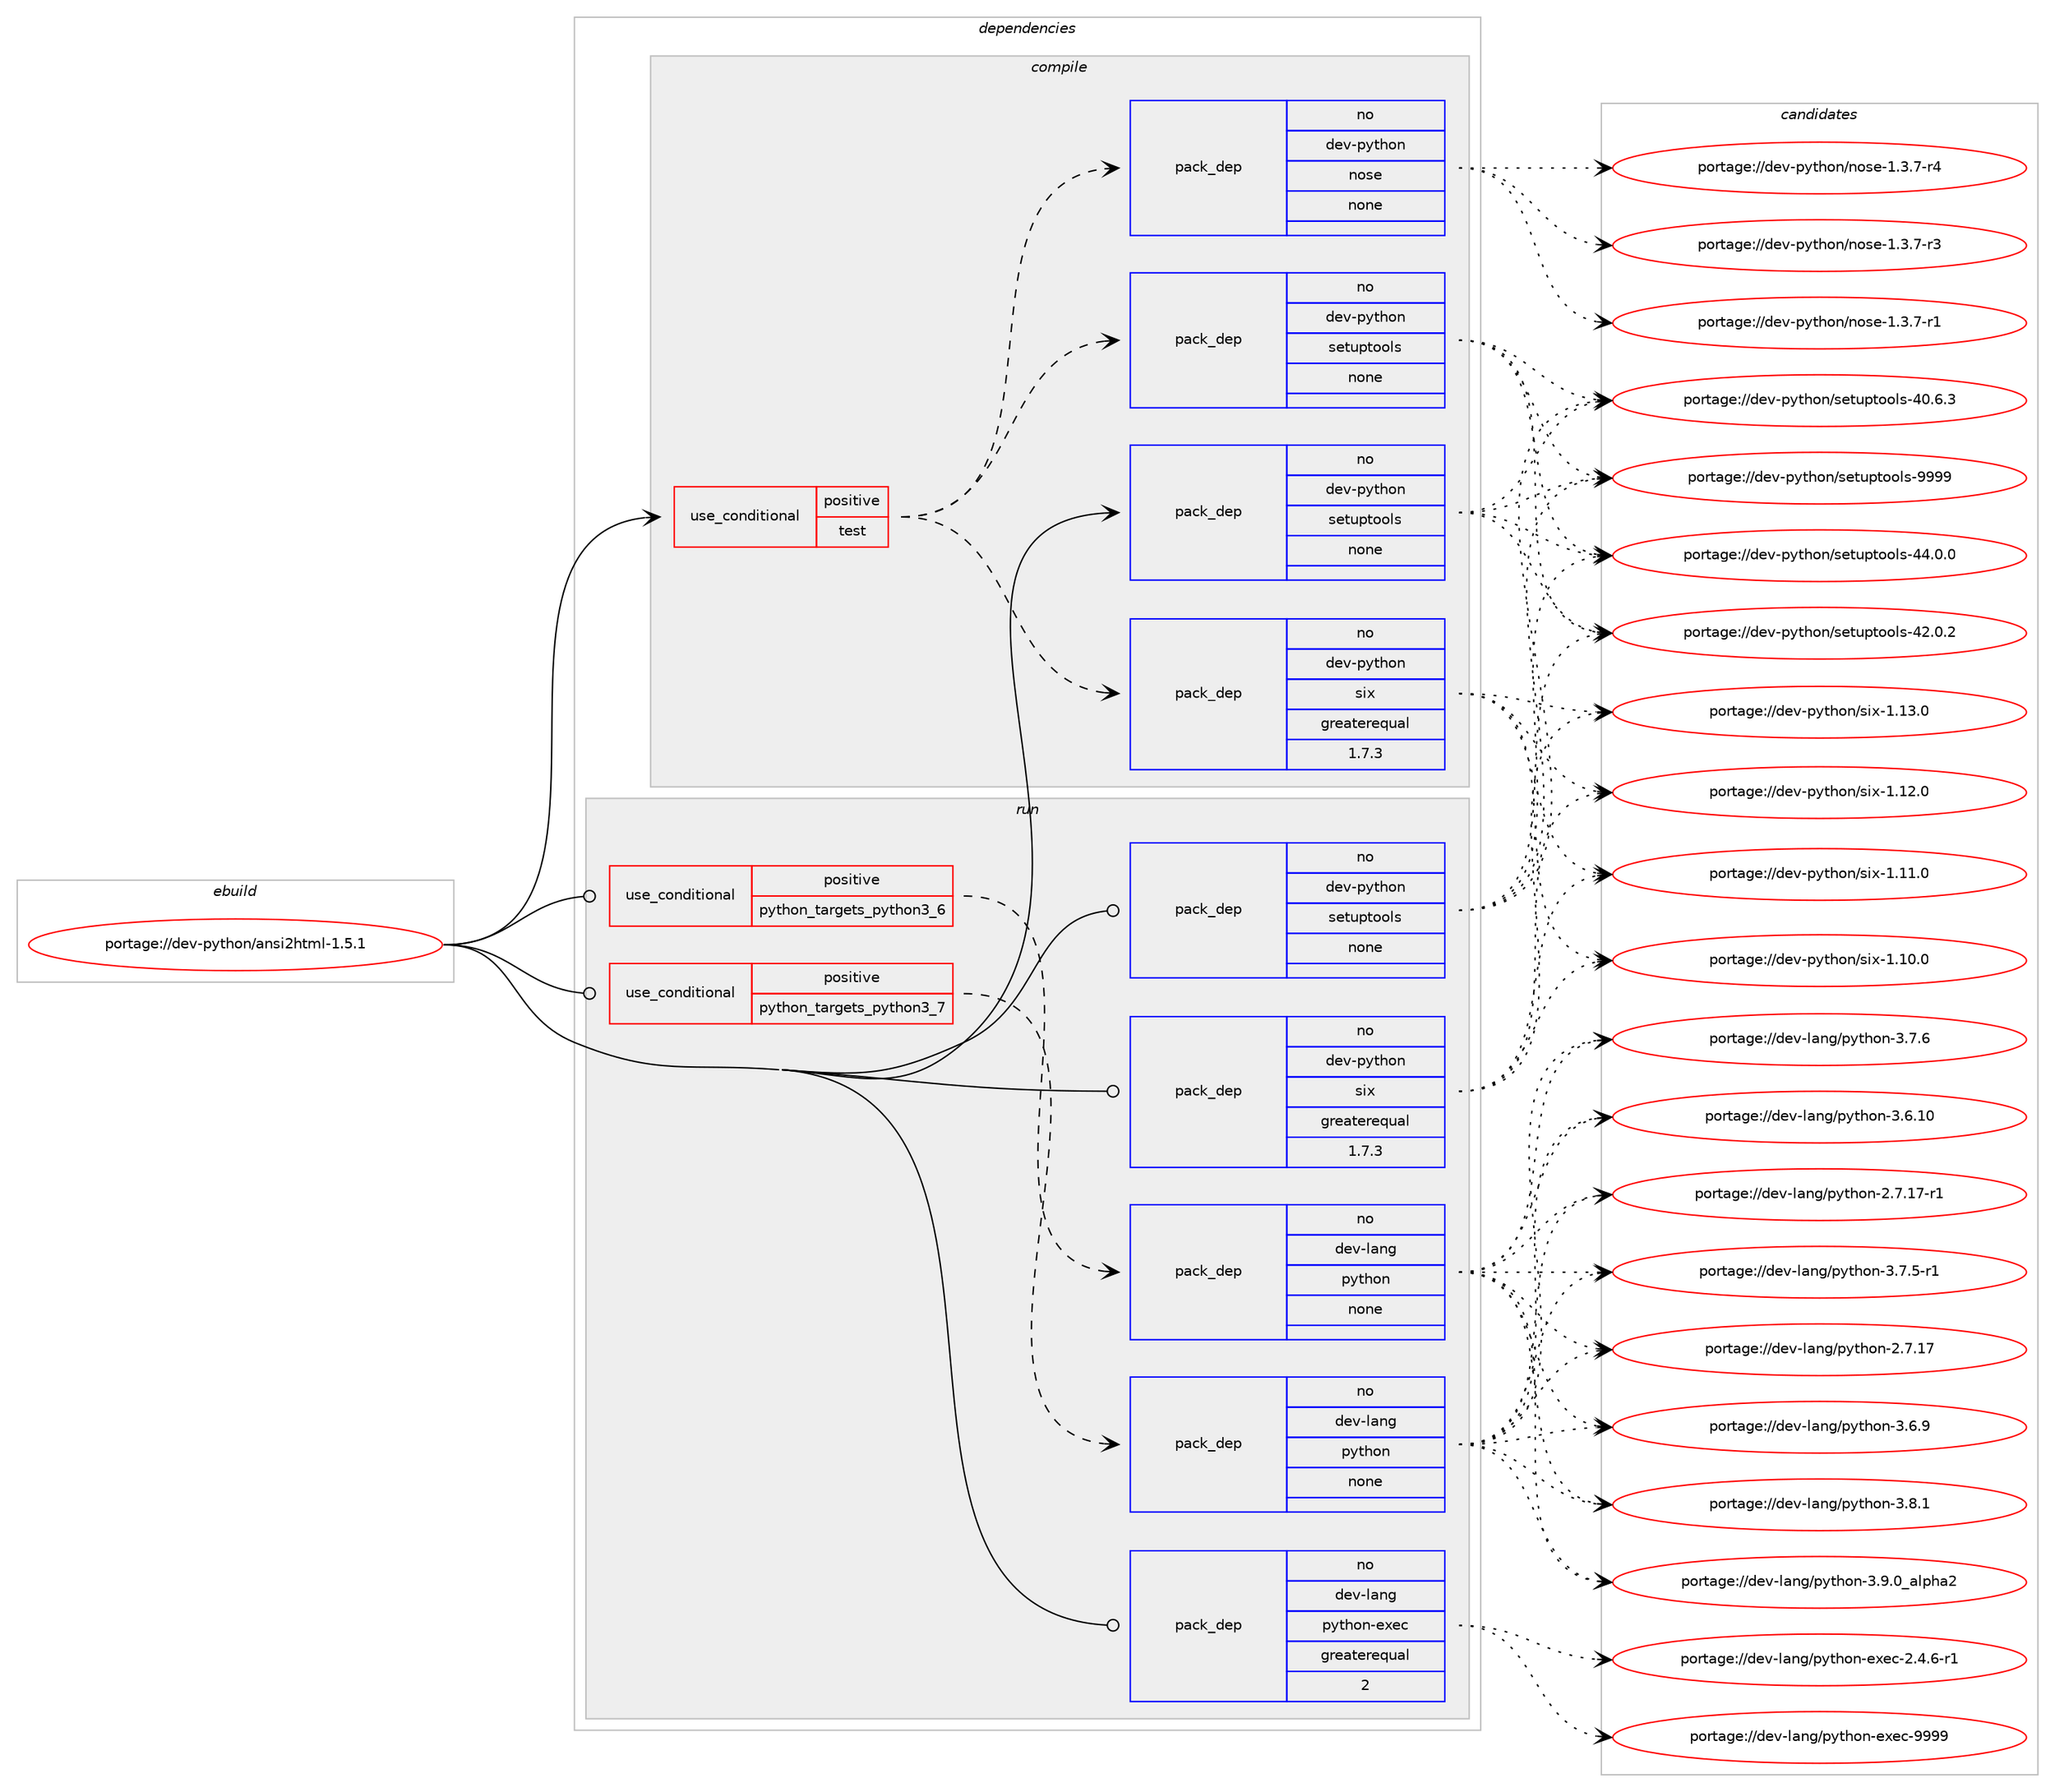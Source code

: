 digraph prolog {

# *************
# Graph options
# *************

newrank=true;
concentrate=true;
compound=true;
graph [rankdir=LR,fontname=Helvetica,fontsize=10,ranksep=1.5];#, ranksep=2.5, nodesep=0.2];
edge  [arrowhead=vee];
node  [fontname=Helvetica,fontsize=10];

# **********
# The ebuild
# **********

subgraph cluster_leftcol {
color=gray;
rank=same;
label=<<i>ebuild</i>>;
id [label="portage://dev-python/ansi2html-1.5.1", color=red, width=4, href="../dev-python/ansi2html-1.5.1.svg"];
}

# ****************
# The dependencies
# ****************

subgraph cluster_midcol {
color=gray;
label=<<i>dependencies</i>>;
subgraph cluster_compile {
fillcolor="#eeeeee";
style=filled;
label=<<i>compile</i>>;
subgraph cond119080 {
dependency471804 [label=<<TABLE BORDER="0" CELLBORDER="1" CELLSPACING="0" CELLPADDING="4"><TR><TD ROWSPAN="3" CELLPADDING="10">use_conditional</TD></TR><TR><TD>positive</TD></TR><TR><TD>test</TD></TR></TABLE>>, shape=none, color=red];
subgraph pack347709 {
dependency471805 [label=<<TABLE BORDER="0" CELLBORDER="1" CELLSPACING="0" CELLPADDING="4" WIDTH="220"><TR><TD ROWSPAN="6" CELLPADDING="30">pack_dep</TD></TR><TR><TD WIDTH="110">no</TD></TR><TR><TD>dev-python</TD></TR><TR><TD>setuptools</TD></TR><TR><TD>none</TD></TR><TR><TD></TD></TR></TABLE>>, shape=none, color=blue];
}
dependency471804:e -> dependency471805:w [weight=20,style="dashed",arrowhead="vee"];
subgraph pack347710 {
dependency471806 [label=<<TABLE BORDER="0" CELLBORDER="1" CELLSPACING="0" CELLPADDING="4" WIDTH="220"><TR><TD ROWSPAN="6" CELLPADDING="30">pack_dep</TD></TR><TR><TD WIDTH="110">no</TD></TR><TR><TD>dev-python</TD></TR><TR><TD>six</TD></TR><TR><TD>greaterequal</TD></TR><TR><TD>1.7.3</TD></TR></TABLE>>, shape=none, color=blue];
}
dependency471804:e -> dependency471806:w [weight=20,style="dashed",arrowhead="vee"];
subgraph pack347711 {
dependency471807 [label=<<TABLE BORDER="0" CELLBORDER="1" CELLSPACING="0" CELLPADDING="4" WIDTH="220"><TR><TD ROWSPAN="6" CELLPADDING="30">pack_dep</TD></TR><TR><TD WIDTH="110">no</TD></TR><TR><TD>dev-python</TD></TR><TR><TD>nose</TD></TR><TR><TD>none</TD></TR><TR><TD></TD></TR></TABLE>>, shape=none, color=blue];
}
dependency471804:e -> dependency471807:w [weight=20,style="dashed",arrowhead="vee"];
}
id:e -> dependency471804:w [weight=20,style="solid",arrowhead="vee"];
subgraph pack347712 {
dependency471808 [label=<<TABLE BORDER="0" CELLBORDER="1" CELLSPACING="0" CELLPADDING="4" WIDTH="220"><TR><TD ROWSPAN="6" CELLPADDING="30">pack_dep</TD></TR><TR><TD WIDTH="110">no</TD></TR><TR><TD>dev-python</TD></TR><TR><TD>setuptools</TD></TR><TR><TD>none</TD></TR><TR><TD></TD></TR></TABLE>>, shape=none, color=blue];
}
id:e -> dependency471808:w [weight=20,style="solid",arrowhead="vee"];
}
subgraph cluster_compileandrun {
fillcolor="#eeeeee";
style=filled;
label=<<i>compile and run</i>>;
}
subgraph cluster_run {
fillcolor="#eeeeee";
style=filled;
label=<<i>run</i>>;
subgraph cond119081 {
dependency471809 [label=<<TABLE BORDER="0" CELLBORDER="1" CELLSPACING="0" CELLPADDING="4"><TR><TD ROWSPAN="3" CELLPADDING="10">use_conditional</TD></TR><TR><TD>positive</TD></TR><TR><TD>python_targets_python3_6</TD></TR></TABLE>>, shape=none, color=red];
subgraph pack347713 {
dependency471810 [label=<<TABLE BORDER="0" CELLBORDER="1" CELLSPACING="0" CELLPADDING="4" WIDTH="220"><TR><TD ROWSPAN="6" CELLPADDING="30">pack_dep</TD></TR><TR><TD WIDTH="110">no</TD></TR><TR><TD>dev-lang</TD></TR><TR><TD>python</TD></TR><TR><TD>none</TD></TR><TR><TD></TD></TR></TABLE>>, shape=none, color=blue];
}
dependency471809:e -> dependency471810:w [weight=20,style="dashed",arrowhead="vee"];
}
id:e -> dependency471809:w [weight=20,style="solid",arrowhead="odot"];
subgraph cond119082 {
dependency471811 [label=<<TABLE BORDER="0" CELLBORDER="1" CELLSPACING="0" CELLPADDING="4"><TR><TD ROWSPAN="3" CELLPADDING="10">use_conditional</TD></TR><TR><TD>positive</TD></TR><TR><TD>python_targets_python3_7</TD></TR></TABLE>>, shape=none, color=red];
subgraph pack347714 {
dependency471812 [label=<<TABLE BORDER="0" CELLBORDER="1" CELLSPACING="0" CELLPADDING="4" WIDTH="220"><TR><TD ROWSPAN="6" CELLPADDING="30">pack_dep</TD></TR><TR><TD WIDTH="110">no</TD></TR><TR><TD>dev-lang</TD></TR><TR><TD>python</TD></TR><TR><TD>none</TD></TR><TR><TD></TD></TR></TABLE>>, shape=none, color=blue];
}
dependency471811:e -> dependency471812:w [weight=20,style="dashed",arrowhead="vee"];
}
id:e -> dependency471811:w [weight=20,style="solid",arrowhead="odot"];
subgraph pack347715 {
dependency471813 [label=<<TABLE BORDER="0" CELLBORDER="1" CELLSPACING="0" CELLPADDING="4" WIDTH="220"><TR><TD ROWSPAN="6" CELLPADDING="30">pack_dep</TD></TR><TR><TD WIDTH="110">no</TD></TR><TR><TD>dev-lang</TD></TR><TR><TD>python-exec</TD></TR><TR><TD>greaterequal</TD></TR><TR><TD>2</TD></TR></TABLE>>, shape=none, color=blue];
}
id:e -> dependency471813:w [weight=20,style="solid",arrowhead="odot"];
subgraph pack347716 {
dependency471814 [label=<<TABLE BORDER="0" CELLBORDER="1" CELLSPACING="0" CELLPADDING="4" WIDTH="220"><TR><TD ROWSPAN="6" CELLPADDING="30">pack_dep</TD></TR><TR><TD WIDTH="110">no</TD></TR><TR><TD>dev-python</TD></TR><TR><TD>setuptools</TD></TR><TR><TD>none</TD></TR><TR><TD></TD></TR></TABLE>>, shape=none, color=blue];
}
id:e -> dependency471814:w [weight=20,style="solid",arrowhead="odot"];
subgraph pack347717 {
dependency471815 [label=<<TABLE BORDER="0" CELLBORDER="1" CELLSPACING="0" CELLPADDING="4" WIDTH="220"><TR><TD ROWSPAN="6" CELLPADDING="30">pack_dep</TD></TR><TR><TD WIDTH="110">no</TD></TR><TR><TD>dev-python</TD></TR><TR><TD>six</TD></TR><TR><TD>greaterequal</TD></TR><TR><TD>1.7.3</TD></TR></TABLE>>, shape=none, color=blue];
}
id:e -> dependency471815:w [weight=20,style="solid",arrowhead="odot"];
}
}

# **************
# The candidates
# **************

subgraph cluster_choices {
rank=same;
color=gray;
label=<<i>candidates</i>>;

subgraph choice347709 {
color=black;
nodesep=1;
choice10010111845112121116104111110471151011161171121161111111081154557575757 [label="portage://dev-python/setuptools-9999", color=red, width=4,href="../dev-python/setuptools-9999.svg"];
choice100101118451121211161041111104711510111611711211611111110811545525246484648 [label="portage://dev-python/setuptools-44.0.0", color=red, width=4,href="../dev-python/setuptools-44.0.0.svg"];
choice100101118451121211161041111104711510111611711211611111110811545525046484650 [label="portage://dev-python/setuptools-42.0.2", color=red, width=4,href="../dev-python/setuptools-42.0.2.svg"];
choice100101118451121211161041111104711510111611711211611111110811545524846544651 [label="portage://dev-python/setuptools-40.6.3", color=red, width=4,href="../dev-python/setuptools-40.6.3.svg"];
dependency471805:e -> choice10010111845112121116104111110471151011161171121161111111081154557575757:w [style=dotted,weight="100"];
dependency471805:e -> choice100101118451121211161041111104711510111611711211611111110811545525246484648:w [style=dotted,weight="100"];
dependency471805:e -> choice100101118451121211161041111104711510111611711211611111110811545525046484650:w [style=dotted,weight="100"];
dependency471805:e -> choice100101118451121211161041111104711510111611711211611111110811545524846544651:w [style=dotted,weight="100"];
}
subgraph choice347710 {
color=black;
nodesep=1;
choice100101118451121211161041111104711510512045494649514648 [label="portage://dev-python/six-1.13.0", color=red, width=4,href="../dev-python/six-1.13.0.svg"];
choice100101118451121211161041111104711510512045494649504648 [label="portage://dev-python/six-1.12.0", color=red, width=4,href="../dev-python/six-1.12.0.svg"];
choice100101118451121211161041111104711510512045494649494648 [label="portage://dev-python/six-1.11.0", color=red, width=4,href="../dev-python/six-1.11.0.svg"];
choice100101118451121211161041111104711510512045494649484648 [label="portage://dev-python/six-1.10.0", color=red, width=4,href="../dev-python/six-1.10.0.svg"];
dependency471806:e -> choice100101118451121211161041111104711510512045494649514648:w [style=dotted,weight="100"];
dependency471806:e -> choice100101118451121211161041111104711510512045494649504648:w [style=dotted,weight="100"];
dependency471806:e -> choice100101118451121211161041111104711510512045494649494648:w [style=dotted,weight="100"];
dependency471806:e -> choice100101118451121211161041111104711510512045494649484648:w [style=dotted,weight="100"];
}
subgraph choice347711 {
color=black;
nodesep=1;
choice10010111845112121116104111110471101111151014549465146554511452 [label="portage://dev-python/nose-1.3.7-r4", color=red, width=4,href="../dev-python/nose-1.3.7-r4.svg"];
choice10010111845112121116104111110471101111151014549465146554511451 [label="portage://dev-python/nose-1.3.7-r3", color=red, width=4,href="../dev-python/nose-1.3.7-r3.svg"];
choice10010111845112121116104111110471101111151014549465146554511449 [label="portage://dev-python/nose-1.3.7-r1", color=red, width=4,href="../dev-python/nose-1.3.7-r1.svg"];
dependency471807:e -> choice10010111845112121116104111110471101111151014549465146554511452:w [style=dotted,weight="100"];
dependency471807:e -> choice10010111845112121116104111110471101111151014549465146554511451:w [style=dotted,weight="100"];
dependency471807:e -> choice10010111845112121116104111110471101111151014549465146554511449:w [style=dotted,weight="100"];
}
subgraph choice347712 {
color=black;
nodesep=1;
choice10010111845112121116104111110471151011161171121161111111081154557575757 [label="portage://dev-python/setuptools-9999", color=red, width=4,href="../dev-python/setuptools-9999.svg"];
choice100101118451121211161041111104711510111611711211611111110811545525246484648 [label="portage://dev-python/setuptools-44.0.0", color=red, width=4,href="../dev-python/setuptools-44.0.0.svg"];
choice100101118451121211161041111104711510111611711211611111110811545525046484650 [label="portage://dev-python/setuptools-42.0.2", color=red, width=4,href="../dev-python/setuptools-42.0.2.svg"];
choice100101118451121211161041111104711510111611711211611111110811545524846544651 [label="portage://dev-python/setuptools-40.6.3", color=red, width=4,href="../dev-python/setuptools-40.6.3.svg"];
dependency471808:e -> choice10010111845112121116104111110471151011161171121161111111081154557575757:w [style=dotted,weight="100"];
dependency471808:e -> choice100101118451121211161041111104711510111611711211611111110811545525246484648:w [style=dotted,weight="100"];
dependency471808:e -> choice100101118451121211161041111104711510111611711211611111110811545525046484650:w [style=dotted,weight="100"];
dependency471808:e -> choice100101118451121211161041111104711510111611711211611111110811545524846544651:w [style=dotted,weight="100"];
}
subgraph choice347713 {
color=black;
nodesep=1;
choice10010111845108971101034711212111610411111045514657464895971081121049750 [label="portage://dev-lang/python-3.9.0_alpha2", color=red, width=4,href="../dev-lang/python-3.9.0_alpha2.svg"];
choice100101118451089711010347112121116104111110455146564649 [label="portage://dev-lang/python-3.8.1", color=red, width=4,href="../dev-lang/python-3.8.1.svg"];
choice100101118451089711010347112121116104111110455146554654 [label="portage://dev-lang/python-3.7.6", color=red, width=4,href="../dev-lang/python-3.7.6.svg"];
choice1001011184510897110103471121211161041111104551465546534511449 [label="portage://dev-lang/python-3.7.5-r1", color=red, width=4,href="../dev-lang/python-3.7.5-r1.svg"];
choice100101118451089711010347112121116104111110455146544657 [label="portage://dev-lang/python-3.6.9", color=red, width=4,href="../dev-lang/python-3.6.9.svg"];
choice10010111845108971101034711212111610411111045514654464948 [label="portage://dev-lang/python-3.6.10", color=red, width=4,href="../dev-lang/python-3.6.10.svg"];
choice100101118451089711010347112121116104111110455046554649554511449 [label="portage://dev-lang/python-2.7.17-r1", color=red, width=4,href="../dev-lang/python-2.7.17-r1.svg"];
choice10010111845108971101034711212111610411111045504655464955 [label="portage://dev-lang/python-2.7.17", color=red, width=4,href="../dev-lang/python-2.7.17.svg"];
dependency471810:e -> choice10010111845108971101034711212111610411111045514657464895971081121049750:w [style=dotted,weight="100"];
dependency471810:e -> choice100101118451089711010347112121116104111110455146564649:w [style=dotted,weight="100"];
dependency471810:e -> choice100101118451089711010347112121116104111110455146554654:w [style=dotted,weight="100"];
dependency471810:e -> choice1001011184510897110103471121211161041111104551465546534511449:w [style=dotted,weight="100"];
dependency471810:e -> choice100101118451089711010347112121116104111110455146544657:w [style=dotted,weight="100"];
dependency471810:e -> choice10010111845108971101034711212111610411111045514654464948:w [style=dotted,weight="100"];
dependency471810:e -> choice100101118451089711010347112121116104111110455046554649554511449:w [style=dotted,weight="100"];
dependency471810:e -> choice10010111845108971101034711212111610411111045504655464955:w [style=dotted,weight="100"];
}
subgraph choice347714 {
color=black;
nodesep=1;
choice10010111845108971101034711212111610411111045514657464895971081121049750 [label="portage://dev-lang/python-3.9.0_alpha2", color=red, width=4,href="../dev-lang/python-3.9.0_alpha2.svg"];
choice100101118451089711010347112121116104111110455146564649 [label="portage://dev-lang/python-3.8.1", color=red, width=4,href="../dev-lang/python-3.8.1.svg"];
choice100101118451089711010347112121116104111110455146554654 [label="portage://dev-lang/python-3.7.6", color=red, width=4,href="../dev-lang/python-3.7.6.svg"];
choice1001011184510897110103471121211161041111104551465546534511449 [label="portage://dev-lang/python-3.7.5-r1", color=red, width=4,href="../dev-lang/python-3.7.5-r1.svg"];
choice100101118451089711010347112121116104111110455146544657 [label="portage://dev-lang/python-3.6.9", color=red, width=4,href="../dev-lang/python-3.6.9.svg"];
choice10010111845108971101034711212111610411111045514654464948 [label="portage://dev-lang/python-3.6.10", color=red, width=4,href="../dev-lang/python-3.6.10.svg"];
choice100101118451089711010347112121116104111110455046554649554511449 [label="portage://dev-lang/python-2.7.17-r1", color=red, width=4,href="../dev-lang/python-2.7.17-r1.svg"];
choice10010111845108971101034711212111610411111045504655464955 [label="portage://dev-lang/python-2.7.17", color=red, width=4,href="../dev-lang/python-2.7.17.svg"];
dependency471812:e -> choice10010111845108971101034711212111610411111045514657464895971081121049750:w [style=dotted,weight="100"];
dependency471812:e -> choice100101118451089711010347112121116104111110455146564649:w [style=dotted,weight="100"];
dependency471812:e -> choice100101118451089711010347112121116104111110455146554654:w [style=dotted,weight="100"];
dependency471812:e -> choice1001011184510897110103471121211161041111104551465546534511449:w [style=dotted,weight="100"];
dependency471812:e -> choice100101118451089711010347112121116104111110455146544657:w [style=dotted,weight="100"];
dependency471812:e -> choice10010111845108971101034711212111610411111045514654464948:w [style=dotted,weight="100"];
dependency471812:e -> choice100101118451089711010347112121116104111110455046554649554511449:w [style=dotted,weight="100"];
dependency471812:e -> choice10010111845108971101034711212111610411111045504655464955:w [style=dotted,weight="100"];
}
subgraph choice347715 {
color=black;
nodesep=1;
choice10010111845108971101034711212111610411111045101120101994557575757 [label="portage://dev-lang/python-exec-9999", color=red, width=4,href="../dev-lang/python-exec-9999.svg"];
choice10010111845108971101034711212111610411111045101120101994550465246544511449 [label="portage://dev-lang/python-exec-2.4.6-r1", color=red, width=4,href="../dev-lang/python-exec-2.4.6-r1.svg"];
dependency471813:e -> choice10010111845108971101034711212111610411111045101120101994557575757:w [style=dotted,weight="100"];
dependency471813:e -> choice10010111845108971101034711212111610411111045101120101994550465246544511449:w [style=dotted,weight="100"];
}
subgraph choice347716 {
color=black;
nodesep=1;
choice10010111845112121116104111110471151011161171121161111111081154557575757 [label="portage://dev-python/setuptools-9999", color=red, width=4,href="../dev-python/setuptools-9999.svg"];
choice100101118451121211161041111104711510111611711211611111110811545525246484648 [label="portage://dev-python/setuptools-44.0.0", color=red, width=4,href="../dev-python/setuptools-44.0.0.svg"];
choice100101118451121211161041111104711510111611711211611111110811545525046484650 [label="portage://dev-python/setuptools-42.0.2", color=red, width=4,href="../dev-python/setuptools-42.0.2.svg"];
choice100101118451121211161041111104711510111611711211611111110811545524846544651 [label="portage://dev-python/setuptools-40.6.3", color=red, width=4,href="../dev-python/setuptools-40.6.3.svg"];
dependency471814:e -> choice10010111845112121116104111110471151011161171121161111111081154557575757:w [style=dotted,weight="100"];
dependency471814:e -> choice100101118451121211161041111104711510111611711211611111110811545525246484648:w [style=dotted,weight="100"];
dependency471814:e -> choice100101118451121211161041111104711510111611711211611111110811545525046484650:w [style=dotted,weight="100"];
dependency471814:e -> choice100101118451121211161041111104711510111611711211611111110811545524846544651:w [style=dotted,weight="100"];
}
subgraph choice347717 {
color=black;
nodesep=1;
choice100101118451121211161041111104711510512045494649514648 [label="portage://dev-python/six-1.13.0", color=red, width=4,href="../dev-python/six-1.13.0.svg"];
choice100101118451121211161041111104711510512045494649504648 [label="portage://dev-python/six-1.12.0", color=red, width=4,href="../dev-python/six-1.12.0.svg"];
choice100101118451121211161041111104711510512045494649494648 [label="portage://dev-python/six-1.11.0", color=red, width=4,href="../dev-python/six-1.11.0.svg"];
choice100101118451121211161041111104711510512045494649484648 [label="portage://dev-python/six-1.10.0", color=red, width=4,href="../dev-python/six-1.10.0.svg"];
dependency471815:e -> choice100101118451121211161041111104711510512045494649514648:w [style=dotted,weight="100"];
dependency471815:e -> choice100101118451121211161041111104711510512045494649504648:w [style=dotted,weight="100"];
dependency471815:e -> choice100101118451121211161041111104711510512045494649494648:w [style=dotted,weight="100"];
dependency471815:e -> choice100101118451121211161041111104711510512045494649484648:w [style=dotted,weight="100"];
}
}

}
